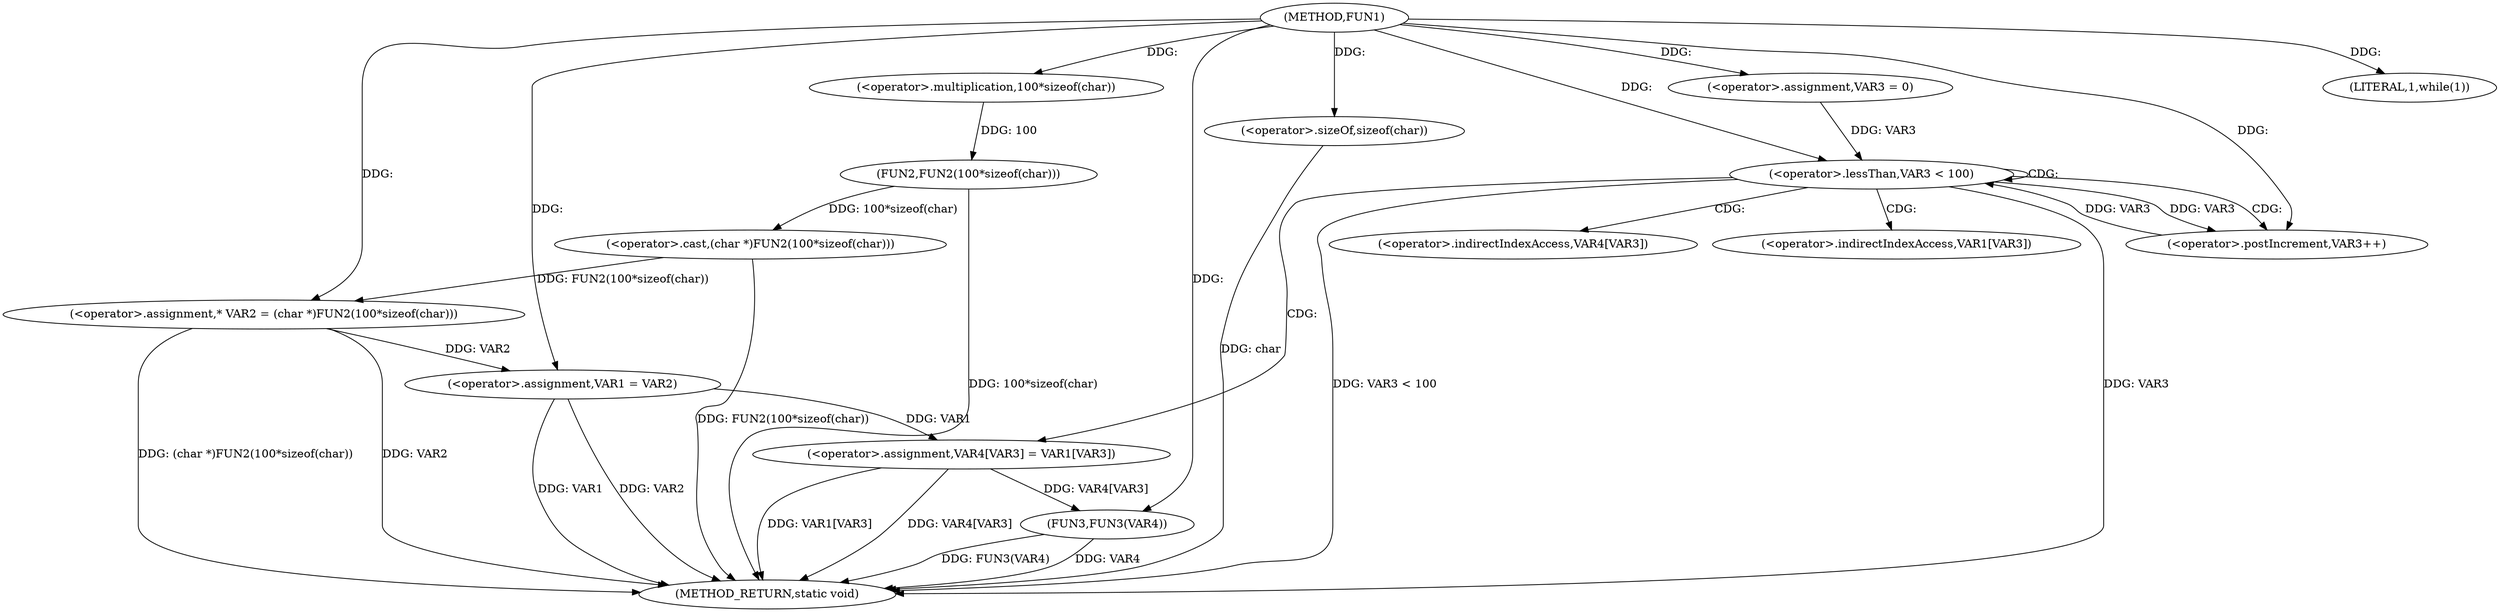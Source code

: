 digraph FUN1 {  
"1000100" [label = "(METHOD,FUN1)" ]
"1000142" [label = "(METHOD_RETURN,static void)" ]
"1000104" [label = "(<operator>.assignment,* VAR2 = (char *)FUN2(100*sizeof(char)))" ]
"1000106" [label = "(<operator>.cast,(char *)FUN2(100*sizeof(char)))" ]
"1000108" [label = "(FUN2,FUN2(100*sizeof(char)))" ]
"1000109" [label = "(<operator>.multiplication,100*sizeof(char))" ]
"1000111" [label = "(<operator>.sizeOf,sizeof(char))" ]
"1000114" [label = "(LITERAL,1,while(1))" ]
"1000116" [label = "(<operator>.assignment,VAR1 = VAR2)" ]
"1000124" [label = "(<operator>.assignment,VAR3 = 0)" ]
"1000127" [label = "(<operator>.lessThan,VAR3 < 100)" ]
"1000130" [label = "(<operator>.postIncrement,VAR3++)" ]
"1000133" [label = "(<operator>.assignment,VAR4[VAR3] = VAR1[VAR3])" ]
"1000140" [label = "(FUN3,FUN3(VAR4))" ]
"1000134" [label = "(<operator>.indirectIndexAccess,VAR4[VAR3])" ]
"1000137" [label = "(<operator>.indirectIndexAccess,VAR1[VAR3])" ]
  "1000116" -> "1000142"  [ label = "DDG: VAR1"] 
  "1000106" -> "1000142"  [ label = "DDG: FUN2(100*sizeof(char))"] 
  "1000104" -> "1000142"  [ label = "DDG: VAR2"] 
  "1000140" -> "1000142"  [ label = "DDG: VAR4"] 
  "1000140" -> "1000142"  [ label = "DDG: FUN3(VAR4)"] 
  "1000133" -> "1000142"  [ label = "DDG: VAR4[VAR3]"] 
  "1000127" -> "1000142"  [ label = "DDG: VAR3 < 100"] 
  "1000116" -> "1000142"  [ label = "DDG: VAR2"] 
  "1000127" -> "1000142"  [ label = "DDG: VAR3"] 
  "1000111" -> "1000142"  [ label = "DDG: char"] 
  "1000133" -> "1000142"  [ label = "DDG: VAR1[VAR3]"] 
  "1000104" -> "1000142"  [ label = "DDG: (char *)FUN2(100*sizeof(char))"] 
  "1000108" -> "1000142"  [ label = "DDG: 100*sizeof(char)"] 
  "1000106" -> "1000104"  [ label = "DDG: FUN2(100*sizeof(char))"] 
  "1000100" -> "1000104"  [ label = "DDG: "] 
  "1000108" -> "1000106"  [ label = "DDG: 100*sizeof(char)"] 
  "1000109" -> "1000108"  [ label = "DDG: 100"] 
  "1000100" -> "1000109"  [ label = "DDG: "] 
  "1000100" -> "1000111"  [ label = "DDG: "] 
  "1000100" -> "1000114"  [ label = "DDG: "] 
  "1000104" -> "1000116"  [ label = "DDG: VAR2"] 
  "1000100" -> "1000116"  [ label = "DDG: "] 
  "1000100" -> "1000124"  [ label = "DDG: "] 
  "1000124" -> "1000127"  [ label = "DDG: VAR3"] 
  "1000130" -> "1000127"  [ label = "DDG: VAR3"] 
  "1000100" -> "1000127"  [ label = "DDG: "] 
  "1000127" -> "1000130"  [ label = "DDG: VAR3"] 
  "1000100" -> "1000130"  [ label = "DDG: "] 
  "1000116" -> "1000133"  [ label = "DDG: VAR1"] 
  "1000133" -> "1000140"  [ label = "DDG: VAR4[VAR3]"] 
  "1000100" -> "1000140"  [ label = "DDG: "] 
  "1000127" -> "1000137"  [ label = "CDG: "] 
  "1000127" -> "1000130"  [ label = "CDG: "] 
  "1000127" -> "1000133"  [ label = "CDG: "] 
  "1000127" -> "1000127"  [ label = "CDG: "] 
  "1000127" -> "1000134"  [ label = "CDG: "] 
}
